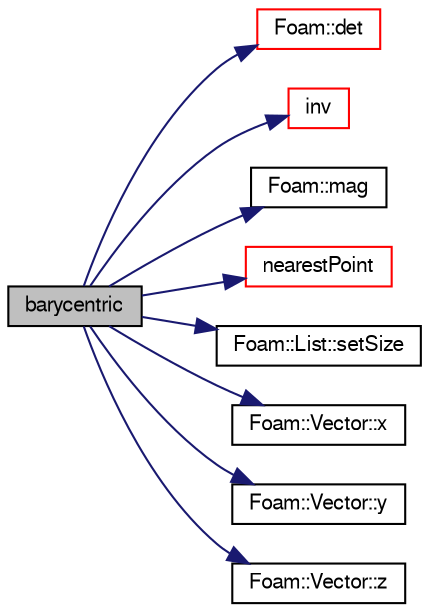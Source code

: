 digraph "barycentric"
{
  bgcolor="transparent";
  edge [fontname="FreeSans",fontsize="10",labelfontname="FreeSans",labelfontsize="10"];
  node [fontname="FreeSans",fontsize="10",shape=record];
  rankdir="LR";
  Node264 [label="barycentric",height=0.2,width=0.4,color="black", fillcolor="grey75", style="filled", fontcolor="black"];
  Node264 -> Node265 [color="midnightblue",fontsize="10",style="solid",fontname="FreeSans"];
  Node265 [label="Foam::det",height=0.2,width=0.4,color="red",URL="$a21124.html#a0661214f1c72feedb965c88d685f8036"];
  Node264 -> Node270 [color="midnightblue",fontsize="10",style="solid",fontname="FreeSans"];
  Node270 [label="inv",height=0.2,width=0.4,color="red",URL="$a12539.html#a051a9cc73ad6012d849cfcbc7507acde"];
  Node264 -> Node272 [color="midnightblue",fontsize="10",style="solid",fontname="FreeSans"];
  Node272 [label="Foam::mag",height=0.2,width=0.4,color="black",URL="$a21124.html#a929da2a3fdcf3dacbbe0487d3a330dae"];
  Node264 -> Node273 [color="midnightblue",fontsize="10",style="solid",fontname="FreeSans"];
  Node273 [label="nearestPoint",height=0.2,width=0.4,color="red",URL="$a27586.html#ab4bbbc54ae9bec9dd33f2f1c1876af59",tooltip="Return nearest point to p on tetrahedron. Is p itself. "];
  Node264 -> Node276 [color="midnightblue",fontsize="10",style="solid",fontname="FreeSans"];
  Node276 [label="Foam::List::setSize",height=0.2,width=0.4,color="black",URL="$a25694.html#aedb985ffeaf1bdbfeccc2a8730405703",tooltip="Reset size of List. "];
  Node264 -> Node277 [color="midnightblue",fontsize="10",style="solid",fontname="FreeSans"];
  Node277 [label="Foam::Vector::x",height=0.2,width=0.4,color="black",URL="$a28442.html#a63327976e5a8359700064a02ae22548e"];
  Node264 -> Node278 [color="midnightblue",fontsize="10",style="solid",fontname="FreeSans"];
  Node278 [label="Foam::Vector::y",height=0.2,width=0.4,color="black",URL="$a28442.html#a1ee865f676fbac703a49c6654dd3ad74"];
  Node264 -> Node279 [color="midnightblue",fontsize="10",style="solid",fontname="FreeSans"];
  Node279 [label="Foam::Vector::z",height=0.2,width=0.4,color="black",URL="$a28442.html#a1c8320b15610de211ec70ef966581423"];
}
